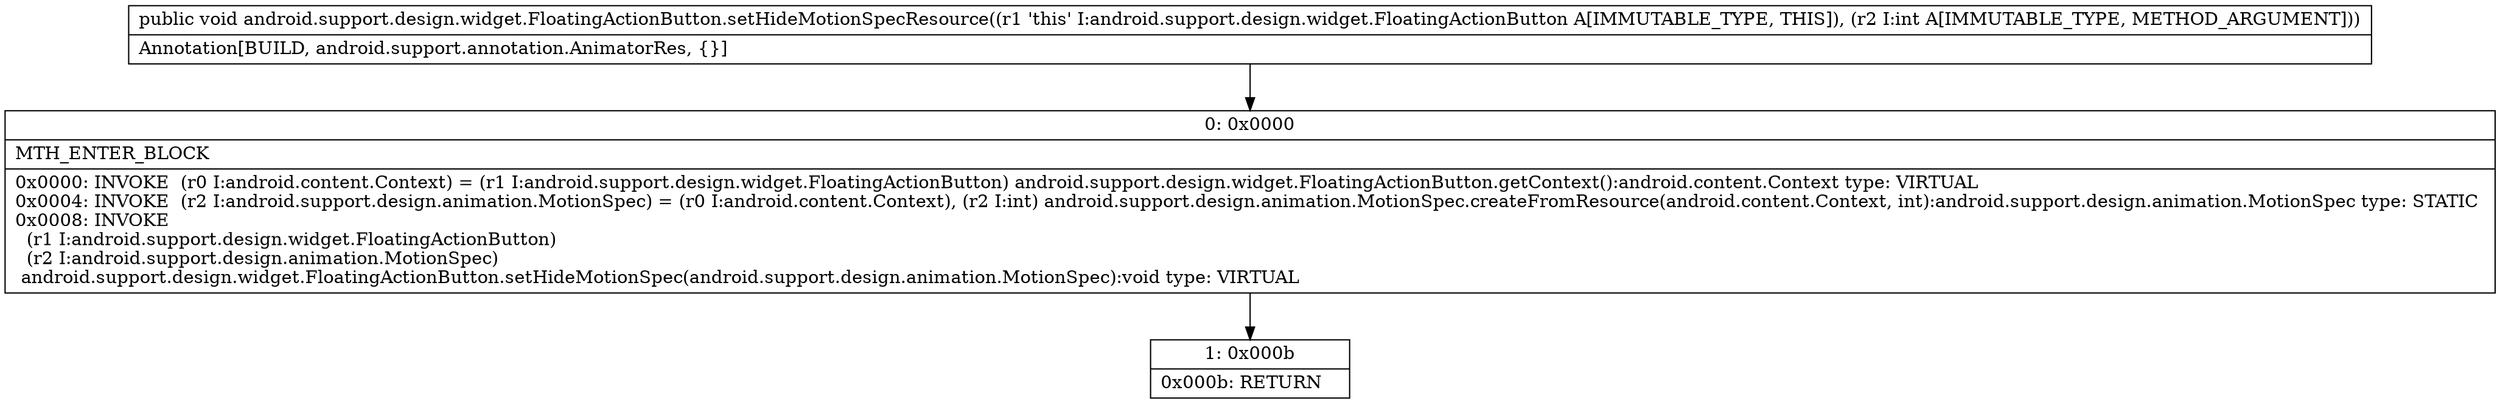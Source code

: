 digraph "CFG forandroid.support.design.widget.FloatingActionButton.setHideMotionSpecResource(I)V" {
Node_0 [shape=record,label="{0\:\ 0x0000|MTH_ENTER_BLOCK\l|0x0000: INVOKE  (r0 I:android.content.Context) = (r1 I:android.support.design.widget.FloatingActionButton) android.support.design.widget.FloatingActionButton.getContext():android.content.Context type: VIRTUAL \l0x0004: INVOKE  (r2 I:android.support.design.animation.MotionSpec) = (r0 I:android.content.Context), (r2 I:int) android.support.design.animation.MotionSpec.createFromResource(android.content.Context, int):android.support.design.animation.MotionSpec type: STATIC \l0x0008: INVOKE  \l  (r1 I:android.support.design.widget.FloatingActionButton)\l  (r2 I:android.support.design.animation.MotionSpec)\l android.support.design.widget.FloatingActionButton.setHideMotionSpec(android.support.design.animation.MotionSpec):void type: VIRTUAL \l}"];
Node_1 [shape=record,label="{1\:\ 0x000b|0x000b: RETURN   \l}"];
MethodNode[shape=record,label="{public void android.support.design.widget.FloatingActionButton.setHideMotionSpecResource((r1 'this' I:android.support.design.widget.FloatingActionButton A[IMMUTABLE_TYPE, THIS]), (r2 I:int A[IMMUTABLE_TYPE, METHOD_ARGUMENT]))  | Annotation[BUILD, android.support.annotation.AnimatorRes, \{\}]\l}"];
MethodNode -> Node_0;
Node_0 -> Node_1;
}

